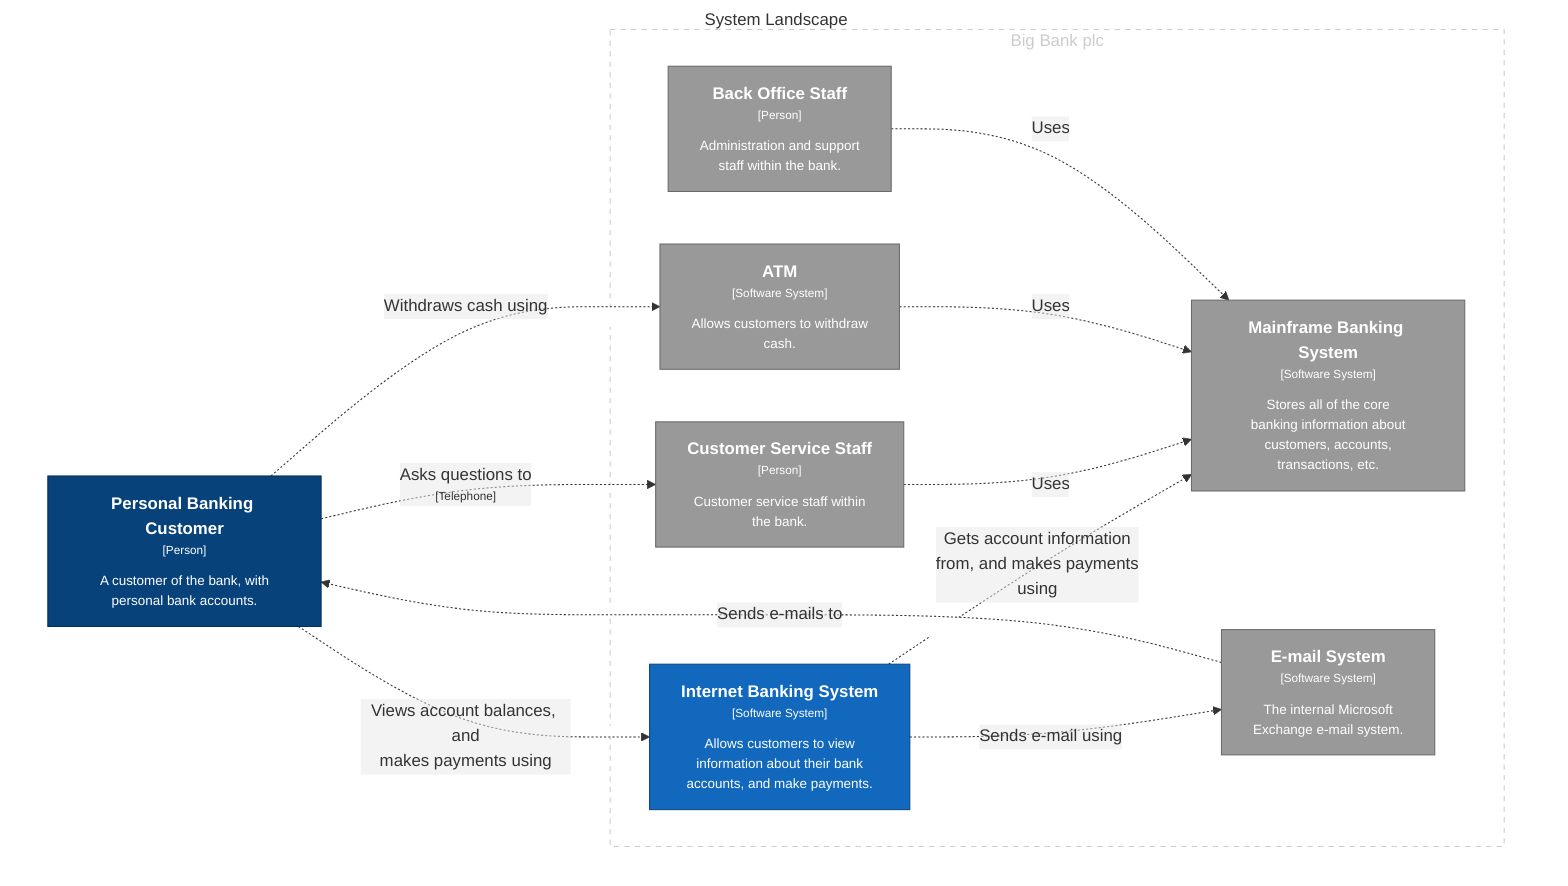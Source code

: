 graph TB
  linkStyle default fill:#ffffff

  subgraph diagram ["System Landscape"]
    style diagram fill:#ffffff,stroke:#ffffff

    subgraph group1 [Big Bank plc]
      style group1 fill:#ffffff,stroke:#cccccc,color:#cccccc,stroke-dasharray:5

      2["<div style='font-weight: bold'>Customer Service Staff</div><div style='font-size: 70%; margin-top: 0px'>[Person]</div><div style='font-size: 80%; margin-top:10px'>Customer service staff within<br />the bank.</div>"]
      style 2 fill:#999999,stroke:#6b6b6b,color:#ffffff
      3["<div style='font-weight: bold'>Back Office Staff</div><div style='font-size: 70%; margin-top: 0px'>[Person]</div><div style='font-size: 80%; margin-top:10px'>Administration and support<br />staff within the bank.</div>"]
      style 3 fill:#999999,stroke:#6b6b6b,color:#ffffff
      4["<div style='font-weight: bold'>Mainframe Banking System</div><div style='font-size: 70%; margin-top: 0px'>[Software System]</div><div style='font-size: 80%; margin-top:10px'>Stores all of the core<br />banking information about<br />customers, accounts,<br />transactions, etc.</div>"]
      style 4 fill:#999999,stroke:#6b6b6b,color:#ffffff
      5["<div style='font-weight: bold'>E-mail System</div><div style='font-size: 70%; margin-top: 0px'>[Software System]</div><div style='font-size: 80%; margin-top:10px'>The internal Microsoft<br />Exchange e-mail system.</div>"]
      style 5 fill:#999999,stroke:#6b6b6b,color:#ffffff
      6["<div style='font-weight: bold'>ATM</div><div style='font-size: 70%; margin-top: 0px'>[Software System]</div><div style='font-size: 80%; margin-top:10px'>Allows customers to withdraw<br />cash.</div>"]
      style 6 fill:#999999,stroke:#6b6b6b,color:#ffffff
      7["<div style='font-weight: bold'>Internet Banking System</div><div style='font-size: 70%; margin-top: 0px'>[Software System]</div><div style='font-size: 80%; margin-top:10px'>Allows customers to view<br />information about their bank<br />accounts, and make payments.</div>"]
      style 7 fill:#1168bd,stroke:#0b4884,color:#ffffff
    end

    1["<div style='font-weight: bold'>Personal Banking Customer</div><div style='font-size: 70%; margin-top: 0px'>[Person]</div><div style='font-size: 80%; margin-top:10px'>A customer of the bank, with<br />personal bank accounts.</div>"]
    style 1 fill:#08427b,stroke:#052e56,color:#ffffff

    1-. "<div>Views account balances, and<br />makes payments using</div><div style='font-size: 70%'></div>" .->7
    7-. "<div>Gets account information<br />from, and makes payments<br />using</div><div style='font-size: 70%'></div>" .->4
    7-. "<div>Sends e-mail using</div><div style='font-size: 70%'></div>" .->5
    5-. "<div>Sends e-mails to</div><div style='font-size: 70%'></div>" .->1
    1-. "<div>Asks questions to</div><div style='font-size: 70%'>[Telephone]</div>" .->2
    2-. "<div>Uses</div><div style='font-size: 70%'></div>" .->4
    1-. "<div>Withdraws cash using</div><div style='font-size: 70%'></div>" .->6
    6-. "<div>Uses</div><div style='font-size: 70%'></div>" .->4
    3-. "<div>Uses</div><div style='font-size: 70%'></div>" .->4
  end